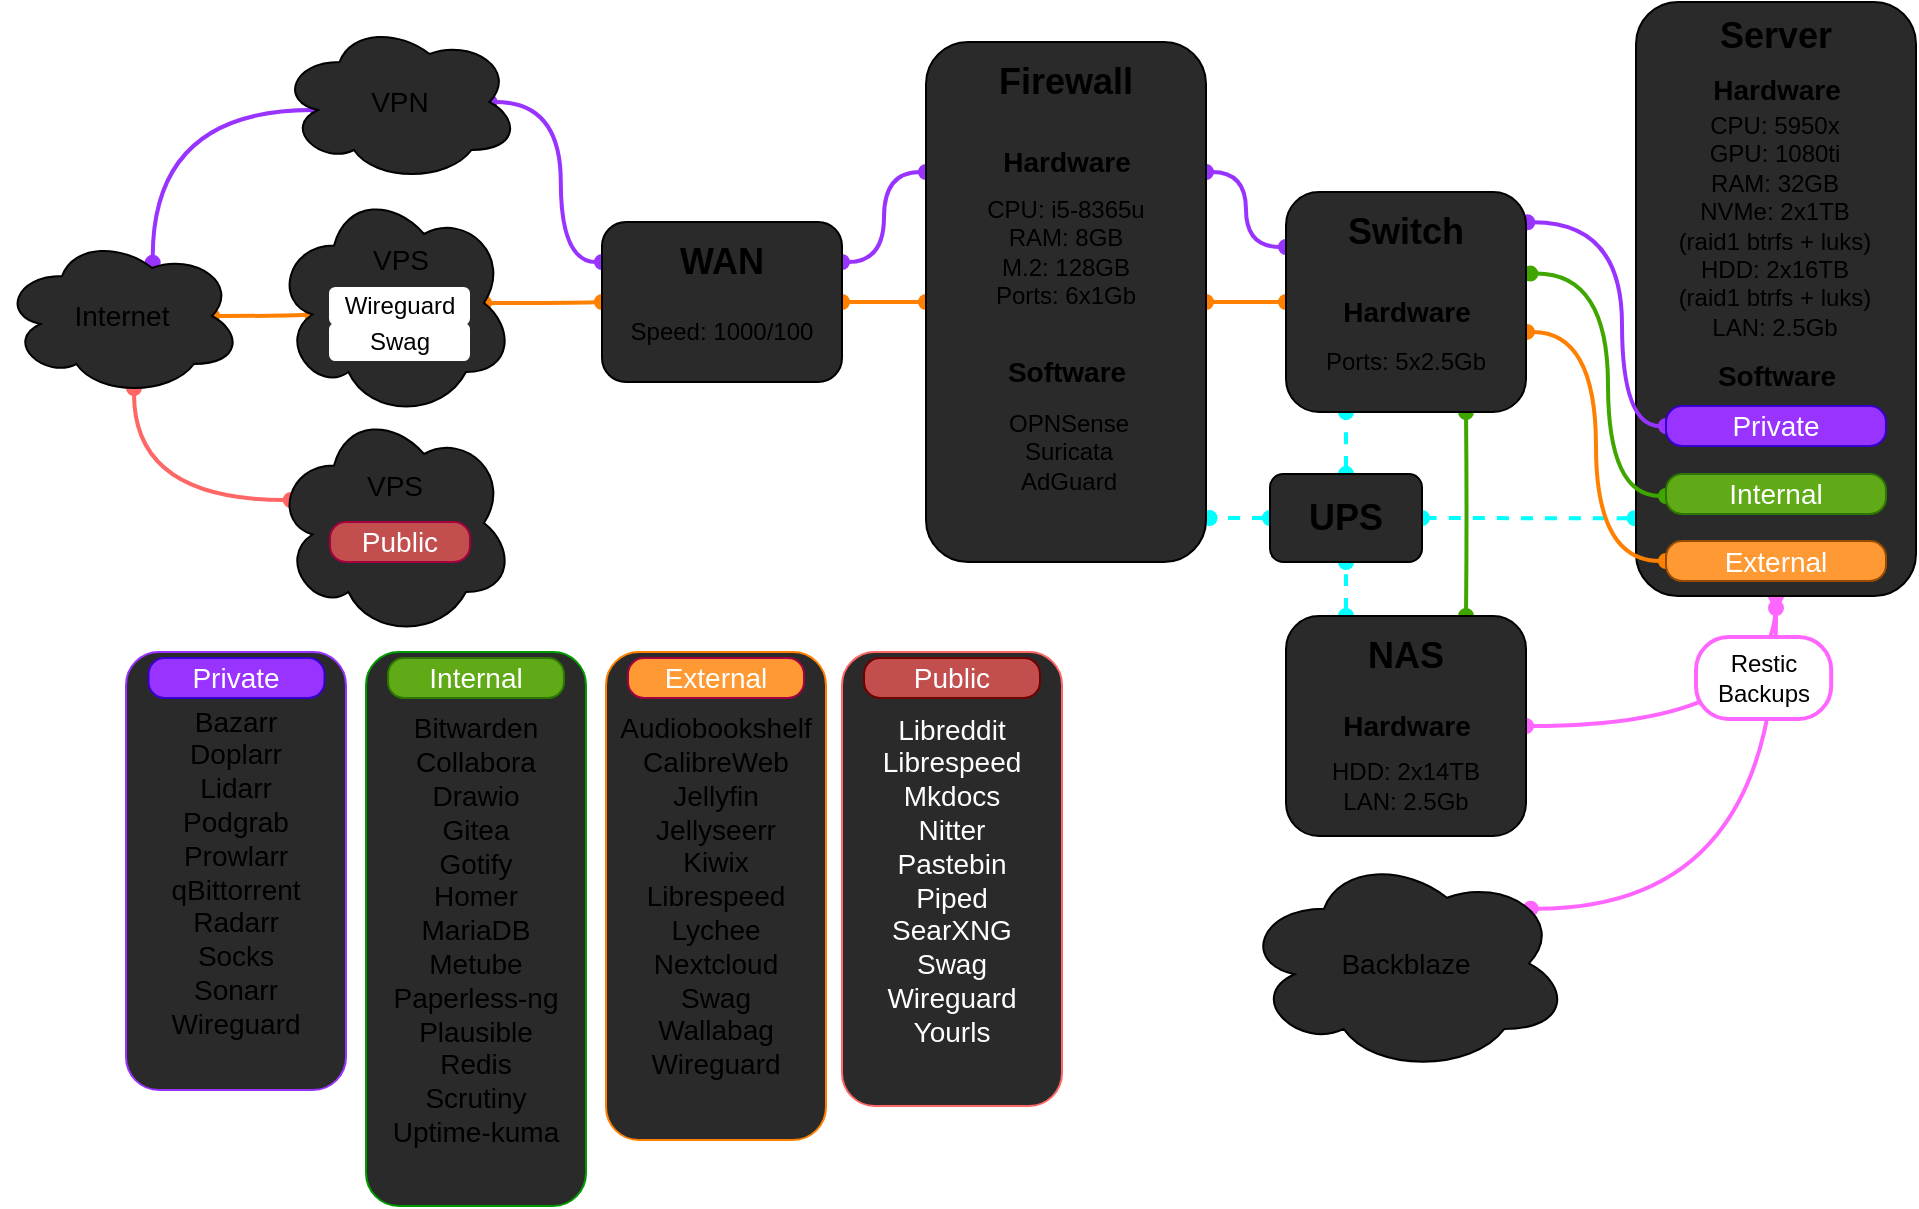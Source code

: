 <mxfile version="16.5.3" type="embed"><diagram id="Vh7ta-_v4MjYHWmh8jMe" name="Page-1"><mxGraphModel dx="1178" dy="581" grid="0" gridSize="10" guides="1" tooltips="1" connect="1" arrows="1" fold="1" page="1" pageScale="1" pageWidth="1100" pageHeight="850" math="0" shadow="0"><root><mxCell id="0"/><mxCell id="1" parent="0"/><mxCell id="111" style="rounded=0;orthogonalLoop=1;jettySize=auto;html=1;entryX=0;entryY=0.25;entryDx=0;entryDy=0;startArrow=oval;startFill=1;strokeWidth=2;fontSize=14;fillColor=#6a00ff;strokeColor=#9933FF;endArrow=oval;endFill=1;exitX=0.875;exitY=0.5;exitDx=0;exitDy=0;exitPerimeter=0;edgeStyle=orthogonalEdgeStyle;curved=1;" parent="1" source="47" target="20" edge="1"><mxGeometry relative="1" as="geometry"><mxPoint x="329" y="138" as="sourcePoint"/><mxPoint x="361.76" y="209.76" as="targetPoint"/></mxGeometry></mxCell><mxCell id="106" style="edgeStyle=orthogonalEdgeStyle;curved=1;rounded=0;orthogonalLoop=1;jettySize=auto;html=1;entryX=0;entryY=0.5;entryDx=0;entryDy=0;startArrow=oval;startFill=1;strokeWidth=2;fontSize=14;endArrow=oval;endFill=1;strokeColor=#FF8000;exitX=0.875;exitY=0.5;exitDx=0;exitDy=0;exitPerimeter=0;" parent="1" source="105" target="20" edge="1"><mxGeometry relative="1" as="geometry"><mxPoint x="411" y="380" as="sourcePoint"/><mxPoint x="453.0" y="380" as="targetPoint"/></mxGeometry></mxCell><mxCell id="107" style="edgeStyle=orthogonalEdgeStyle;curved=1;rounded=0;orthogonalLoop=1;jettySize=auto;html=1;entryX=0.16;entryY=0.55;entryDx=0;entryDy=0;startArrow=oval;startFill=1;strokeWidth=2;fontSize=14;endArrow=oval;endFill=1;strokeColor=#FF8000;exitX=0.875;exitY=0.5;exitDx=0;exitDy=0;exitPerimeter=0;entryPerimeter=0;" parent="1" source="55" target="105" edge="1"><mxGeometry relative="1" as="geometry"><mxPoint x="385" y="392" as="sourcePoint"/><mxPoint x="444.0" y="391.5" as="targetPoint"/></mxGeometry></mxCell><mxCell id="60" style="edgeStyle=orthogonalEdgeStyle;curved=1;rounded=0;orthogonalLoop=1;jettySize=auto;html=1;startArrow=oval;startFill=1;strokeWidth=2;fontSize=14;fillColor=#d80073;strokeColor=#FF6666;endArrow=oval;endFill=1;exitX=0.55;exitY=0.95;exitDx=0;exitDy=0;exitPerimeter=0;entryX=0.07;entryY=0.4;entryDx=0;entryDy=0;entryPerimeter=0;" parent="1" source="55" target="48" edge="1"><mxGeometry relative="1" as="geometry"><Array as="points"><mxPoint x="132" y="410"/></Array><mxPoint x="182" y="405" as="targetPoint"/></mxGeometry></mxCell><mxCell id="105" value="" style="ellipse;shape=cloud;whiteSpace=wrap;html=1;fontSize=14;fillColor=#2A2A2A;" parent="1" vertex="1"><mxGeometry x="202" y="254" width="120" height="115" as="geometry"/></mxCell><mxCell id="101" style="edgeStyle=orthogonalEdgeStyle;curved=1;rounded=0;orthogonalLoop=1;jettySize=auto;html=1;startArrow=oval;startFill=1;strokeWidth=2;fontSize=14;fillColor=#6a00ff;endArrow=oval;endFill=1;entryX=0.5;entryY=1;entryDx=0;entryDy=0;strokeColor=#00FFFF;exitX=0.25;exitY=0;exitDx=0;exitDy=0;dashed=1;" parent="1" source="26" target="83" edge="1"><mxGeometry relative="1" as="geometry"><mxPoint x="724" y="489" as="sourcePoint"/><mxPoint x="748" y="376" as="targetPoint"/></mxGeometry></mxCell><mxCell id="94" style="edgeStyle=orthogonalEdgeStyle;rounded=0;orthogonalLoop=1;jettySize=auto;html=1;startArrow=oval;startFill=1;strokeWidth=2;fontSize=14;fillColor=#d80073;curved=1;entryX=0.5;entryY=1;entryDx=0;entryDy=0;endArrow=oval;endFill=1;exitX=1;exitY=0.5;exitDx=0;exitDy=0;strokeColor=#FF66FF;" parent="1" source="26" target="8" edge="1"><mxGeometry relative="1" as="geometry"><mxPoint x="1025.91" y="629.67" as="sourcePoint"/><mxPoint x="956.03" y="544.25" as="targetPoint"/></mxGeometry></mxCell><mxCell id="95" style="edgeStyle=orthogonalEdgeStyle;rounded=0;orthogonalLoop=1;jettySize=auto;html=1;startArrow=oval;startFill=1;strokeWidth=2;fontSize=14;fillColor=#d80073;curved=1;endArrow=oval;endFill=1;exitX=0.88;exitY=0.25;exitDx=0;exitDy=0;exitPerimeter=0;strokeColor=#FF66FF;" parent="1" source="93" edge="1"><mxGeometry relative="1" as="geometry"><mxPoint x="913" y="551" as="sourcePoint"/><mxPoint x="953" y="464" as="targetPoint"/></mxGeometry></mxCell><mxCell id="91" style="edgeStyle=orthogonalEdgeStyle;curved=1;rounded=0;orthogonalLoop=1;jettySize=auto;html=1;startArrow=oval;startFill=1;strokeWidth=2;fontSize=14;fillColor=#6a00ff;endArrow=oval;endFill=1;exitX=0.5;exitY=0;exitDx=0;exitDy=0;entryX=0.25;entryY=1;entryDx=0;entryDy=0;strokeColor=#00FFFF;dashed=1;" parent="1" source="83" target="14" edge="1"><mxGeometry relative="1" as="geometry"><mxPoint x="723" y="153.0" as="sourcePoint"/><mxPoint x="608" y="191" as="targetPoint"/></mxGeometry></mxCell><mxCell id="90" style="edgeStyle=orthogonalEdgeStyle;curved=1;rounded=0;orthogonalLoop=1;jettySize=auto;html=1;startArrow=oval;startFill=1;strokeWidth=2;fontSize=14;fillColor=#6a00ff;endArrow=oval;endFill=1;exitX=0;exitY=0.5;exitDx=0;exitDy=0;entryX=1.013;entryY=0.916;entryDx=0;entryDy=0;strokeColor=#00FFFF;entryPerimeter=0;dashed=1;" parent="1" source="83" target="2" edge="1"><mxGeometry relative="1" as="geometry"><mxPoint x="698" y="142.049" as="sourcePoint"/><mxPoint x="648" y="115.0" as="targetPoint"/></mxGeometry></mxCell><mxCell id="88" style="edgeStyle=orthogonalEdgeStyle;curved=1;rounded=0;orthogonalLoop=1;jettySize=auto;html=1;startArrow=oval;startFill=1;strokeWidth=2;fontSize=14;fillColor=#6a00ff;endArrow=oval;endFill=1;exitX=-0.005;exitY=0.869;exitDx=0;exitDy=0;exitPerimeter=0;entryX=1;entryY=0.5;entryDx=0;entryDy=0;strokeColor=#00FFFF;dashed=1;" parent="1" source="8" target="83" edge="1"><mxGeometry relative="1" as="geometry"><mxPoint x="902.31" y="211.004" as="sourcePoint"/><mxPoint x="839" y="146" as="targetPoint"/></mxGeometry></mxCell><mxCell id="8" value="" style="rounded=1;whiteSpace=wrap;html=1;fillColor=#2A2A2A;" parent="1" vertex="1"><mxGeometry x="883" y="161" width="140" height="297" as="geometry"/></mxCell><mxCell id="82" style="edgeStyle=orthogonalEdgeStyle;rounded=0;orthogonalLoop=1;jettySize=auto;html=1;startArrow=oval;startFill=1;strokeWidth=2;fontSize=14;fillColor=#d80073;curved=1;entryX=1.004;entryY=0.636;entryDx=0;entryDy=0;endArrow=oval;endFill=1;entryPerimeter=0;exitX=0;exitY=0.5;exitDx=0;exitDy=0;strokeColor=#FF8000;" parent="1" source="81" target="14" edge="1"><mxGeometry relative="1" as="geometry"><mxPoint x="908" y="448" as="sourcePoint"/><mxPoint x="838.12" y="362.58" as="targetPoint"/></mxGeometry></mxCell><mxCell id="54" style="edgeStyle=orthogonalEdgeStyle;curved=1;rounded=0;orthogonalLoop=1;jettySize=auto;html=1;entryX=1;entryY=0.25;entryDx=0;entryDy=0;startArrow=oval;startFill=1;strokeWidth=2;fontSize=14;exitX=0;exitY=0.25;exitDx=0;exitDy=0;fillColor=#6a00ff;strokeColor=#9933FF;endArrow=oval;endFill=1;" parent="1" source="2" target="20" edge="1"><mxGeometry relative="1" as="geometry"/></mxCell><mxCell id="52" style="edgeStyle=orthogonalEdgeStyle;curved=1;rounded=0;orthogonalLoop=1;jettySize=auto;html=1;entryX=1;entryY=0.25;entryDx=0;entryDy=0;startArrow=oval;startFill=1;strokeWidth=2;fontSize=14;exitX=0;exitY=0.25;exitDx=0;exitDy=0;fillColor=#6a00ff;strokeColor=#9933FF;endArrow=oval;endFill=1;" parent="1" source="14" target="2" edge="1"><mxGeometry relative="1" as="geometry"/></mxCell><mxCell id="48" value="" style="ellipse;shape=cloud;whiteSpace=wrap;html=1;fontSize=14;fillColor=#2A2A2A;" parent="1" vertex="1"><mxGeometry x="202" y="364" width="120" height="115" as="geometry"/></mxCell><mxCell id="76" style="edgeStyle=orthogonalEdgeStyle;curved=1;rounded=0;orthogonalLoop=1;jettySize=auto;html=1;startArrow=oval;startFill=1;strokeWidth=2;fontSize=14;endArrow=oval;endFill=1;strokeColor=#FF8000;" parent="1" source="2" target="14" edge="1"><mxGeometry relative="1" as="geometry"/></mxCell><mxCell id="75" style="edgeStyle=orthogonalEdgeStyle;curved=1;rounded=0;orthogonalLoop=1;jettySize=auto;html=1;entryX=0;entryY=0.5;entryDx=0;entryDy=0;startArrow=oval;startFill=1;strokeWidth=2;fontSize=14;endArrow=oval;endFill=1;strokeColor=#FF8000;" parent="1" source="20" target="2" edge="1"><mxGeometry relative="1" as="geometry"/></mxCell><mxCell id="2" value="" style="rounded=1;whiteSpace=wrap;html=1;fillColor=#2A2A2A;" parent="1" vertex="1"><mxGeometry x="528" y="181" width="140" height="260" as="geometry"/></mxCell><mxCell id="42" style="edgeStyle=orthogonalEdgeStyle;rounded=0;orthogonalLoop=1;jettySize=auto;html=1;entryX=0.75;entryY=1;entryDx=0;entryDy=0;startArrow=oval;startFill=1;fontSize=14;curved=1;strokeWidth=2;endArrow=oval;endFill=1;strokeColor=#3FA600;" parent="1" target="14" edge="1"><mxGeometry relative="1" as="geometry"><mxPoint x="798" y="468" as="sourcePoint"/></mxGeometry></mxCell><mxCell id="43" style="edgeStyle=orthogonalEdgeStyle;rounded=0;orthogonalLoop=1;jettySize=auto;html=1;entryX=1.018;entryY=0.371;entryDx=0;entryDy=0;startArrow=oval;startFill=1;fontSize=14;fillColor=#60a917;strokeWidth=2;curved=1;strokeColor=#3FA600;endArrow=oval;endFill=1;entryPerimeter=0;" parent="1" source="38" target="14" edge="1"><mxGeometry relative="1" as="geometry"><Array as="points"><mxPoint x="869" y="408"/><mxPoint x="869" y="297"/></Array></mxGeometry></mxCell><mxCell id="45" style="edgeStyle=orthogonalEdgeStyle;curved=1;rounded=0;orthogonalLoop=1;jettySize=auto;html=1;entryX=1.006;entryY=0.138;entryDx=0;entryDy=0;startArrow=oval;startFill=1;strokeWidth=2;fontSize=14;fillColor=#6a00ff;strokeColor=#9933FF;endArrow=oval;endFill=1;entryPerimeter=0;" parent="1" source="40" target="14" edge="1"><mxGeometry relative="1" as="geometry"><Array as="points"><mxPoint x="876" y="373"/><mxPoint x="876" y="271"/></Array></mxGeometry></mxCell><mxCell id="61" style="rounded=0;orthogonalLoop=1;jettySize=auto;html=1;entryX=0.628;entryY=0.167;entryDx=0;entryDy=0;entryPerimeter=0;startArrow=oval;startFill=1;strokeWidth=2;fontSize=14;exitX=0.16;exitY=0.55;exitDx=0;exitDy=0;exitPerimeter=0;fillColor=#6a00ff;strokeColor=#9933FF;endArrow=oval;endFill=1;edgeStyle=orthogonalEdgeStyle;curved=1;" parent="1" source="47" target="55" edge="1"><mxGeometry relative="1" as="geometry"/></mxCell><mxCell id="26" value="" style="rounded=1;whiteSpace=wrap;html=1;fillColor=#2A2A2A;" parent="1" vertex="1"><mxGeometry x="708" y="468" width="120" height="110" as="geometry"/></mxCell><mxCell id="70" value="&lt;div&gt;Audiobookshelf&lt;br&gt;&lt;/div&gt;&lt;div&gt;CalibreWeb&lt;/div&gt;&lt;div&gt;Jellyfin&lt;/div&gt;&lt;div&gt;Jellyseerr&lt;br&gt;&lt;/div&gt;Kiwix&lt;br&gt;Librespeed&lt;br&gt;Lychee&lt;br&gt;Nextcloud&lt;br&gt;Swag&lt;br&gt;Wallabag&lt;br&gt;Wireguard" style="rounded=1;whiteSpace=wrap;html=1;fontSize=14;strokeColor=#FF8000;fillColor=#2A2A2A;" parent="1" vertex="1"><mxGeometry x="368" y="486" width="110" height="244" as="geometry"/></mxCell><mxCell id="69" value="Bitwarden&lt;br&gt;Collabora&lt;br&gt;Drawio&lt;br&gt;Gitea&lt;br&gt;Gotify&lt;br&gt;Homer&lt;br&gt;MariaDB&lt;br&gt;Metube&lt;br&gt;Paperless-ng&lt;br&gt;Plausible&lt;br&gt;Redis&lt;br&gt;Scrutiny&lt;br&gt;Uptime-kuma" style="rounded=1;whiteSpace=wrap;html=1;fontSize=14;strokeColor=#009900;fillColor=#2A2A2A;" parent="1" vertex="1"><mxGeometry x="248" y="486" width="110" height="277" as="geometry"/></mxCell><mxCell id="67" value="&lt;div&gt;Bazarr&lt;/div&gt;&lt;div&gt;Doplarr&lt;br&gt;&lt;/div&gt;&lt;div&gt;Lidarr&lt;/div&gt;&lt;div&gt;Podgrab&lt;/div&gt;&lt;div&gt;Prowlarr&lt;/div&gt;&lt;div&gt;qBittorrent&lt;/div&gt;&lt;div&gt;Radarr&lt;/div&gt;&lt;div&gt;Socks&lt;br&gt;&lt;/div&gt;&lt;div&gt;Sonarr&lt;/div&gt;&lt;div&gt;Wireguard&lt;/div&gt;" style="rounded=1;whiteSpace=wrap;html=1;fontSize=14;strokeColor=#9933FF;fillColor=#2A2A2A;" parent="1" vertex="1"><mxGeometry x="128" y="486" width="110" height="219" as="geometry"/></mxCell><mxCell id="3" value="Firewall" style="text;html=1;strokeColor=none;fillColor=none;align=center;verticalAlign=middle;whiteSpace=wrap;rounded=0;horizontal=1;fontSize=18;fontStyle=1" parent="1" vertex="1"><mxGeometry x="578" y="191" width="40" height="20" as="geometry"/></mxCell><mxCell id="4" value="CPU: i5-8365u&lt;br&gt;RAM: 8GB&lt;br&gt;M.2: 128GB&lt;br&gt;Ports: 6x1Gb" style="text;html=1;strokeColor=none;fillColor=none;align=center;verticalAlign=middle;whiteSpace=wrap;rounded=0;" parent="1" vertex="1"><mxGeometry x="548" y="251" width="100" height="70" as="geometry"/></mxCell><mxCell id="5" value="OPNSense&lt;br&gt;&lt;div&gt;Suricata&lt;/div&gt;&lt;div&gt;AdGuard&lt;br&gt;&lt;/div&gt;" style="text;html=1;align=center;verticalAlign=middle;resizable=0;points=[];autosize=1;" parent="1" vertex="1"><mxGeometry x="563.5" y="363" width="70" height="46" as="geometry"/></mxCell><mxCell id="6" value="Hardware" style="text;html=1;align=center;verticalAlign=middle;resizable=0;points=[];autosize=1;fontSize=14;fontStyle=1" parent="1" vertex="1"><mxGeometry x="558" y="231" width="80" height="20" as="geometry"/></mxCell><mxCell id="7" value="Software" style="text;html=1;align=center;verticalAlign=middle;resizable=0;points=[];autosize=1;fontSize=14;fontStyle=1" parent="1" vertex="1"><mxGeometry x="563" y="336" width="70" height="20" as="geometry"/></mxCell><mxCell id="9" value="Server" style="text;html=1;strokeColor=none;fillColor=none;align=center;verticalAlign=middle;whiteSpace=wrap;rounded=0;horizontal=1;fontSize=18;fontStyle=1" parent="1" vertex="1"><mxGeometry x="933" y="168" width="40" height="20" as="geometry"/></mxCell><mxCell id="10" value="CPU: 5950x&lt;br&gt;GPU: 1080ti&lt;br&gt;RAM: 32GB&lt;br&gt;NVMe: 2x1TB&lt;br&gt;(raid1 btrfs + luks)&lt;br&gt;&lt;div&gt;HDD: 2x16TB&lt;/div&gt;&lt;div&gt;(raid1 btrfs + luks)&lt;br&gt;&lt;/div&gt;LAN: 2.5Gb" style="text;html=1;strokeColor=none;fillColor=none;align=center;verticalAlign=middle;whiteSpace=wrap;rounded=0;" parent="1" vertex="1"><mxGeometry x="889" y="228" width="127" height="90" as="geometry"/></mxCell><mxCell id="12" value="Hardware" style="text;html=1;align=center;verticalAlign=middle;resizable=0;points=[];autosize=1;fontSize=14;fontStyle=1" parent="1" vertex="1"><mxGeometry x="913" y="195" width="80" height="20" as="geometry"/></mxCell><mxCell id="13" value="Software" style="text;html=1;align=center;verticalAlign=middle;resizable=0;points=[];autosize=1;fontSize=14;fontStyle=1" parent="1" vertex="1"><mxGeometry x="917.5" y="338" width="70" height="20" as="geometry"/></mxCell><mxCell id="14" value="" style="rounded=1;whiteSpace=wrap;html=1;fillColor=#2A2A2A;" parent="1" vertex="1"><mxGeometry x="708" y="256" width="120" height="110" as="geometry"/></mxCell><mxCell id="15" value="Switch" style="text;html=1;strokeColor=none;fillColor=none;align=center;verticalAlign=middle;whiteSpace=wrap;rounded=0;horizontal=1;fontSize=18;fontStyle=1" parent="1" vertex="1"><mxGeometry x="748" y="266" width="40" height="20" as="geometry"/></mxCell><mxCell id="16" value="Ports: 5x2.5Gb" style="text;html=1;strokeColor=none;fillColor=none;align=center;verticalAlign=middle;whiteSpace=wrap;rounded=0;" parent="1" vertex="1"><mxGeometry x="718" y="326" width="100" height="30" as="geometry"/></mxCell><mxCell id="18" value="Hardware" style="text;html=1;align=center;verticalAlign=middle;resizable=0;points=[];autosize=1;fontSize=14;fontStyle=1" parent="1" vertex="1"><mxGeometry x="728" y="306" width="80" height="20" as="geometry"/></mxCell><mxCell id="20" value="" style="rounded=1;whiteSpace=wrap;html=1;fillColor=#2A2A2A;" parent="1" vertex="1"><mxGeometry x="366" y="271" width="120" height="80" as="geometry"/></mxCell><mxCell id="21" value="WAN" style="text;html=1;strokeColor=none;fillColor=none;align=center;verticalAlign=middle;whiteSpace=wrap;rounded=0;horizontal=1;fontSize=18;fontStyle=1" parent="1" vertex="1"><mxGeometry x="406" y="281" width="40" height="20" as="geometry"/></mxCell><mxCell id="22" value="Speed: 1000/100" style="text;html=1;strokeColor=none;fillColor=none;align=center;verticalAlign=middle;whiteSpace=wrap;rounded=0;" parent="1" vertex="1"><mxGeometry x="376" y="311" width="100" height="30" as="geometry"/></mxCell><mxCell id="25" style="edgeStyle=orthogonalEdgeStyle;rounded=0;orthogonalLoop=1;jettySize=auto;html=1;exitX=0.5;exitY=1;exitDx=0;exitDy=0;fontSize=14;" parent="1" edge="1"><mxGeometry relative="1" as="geometry"><mxPoint x="598" y="431" as="sourcePoint"/><mxPoint x="598" y="431" as="targetPoint"/></mxGeometry></mxCell><mxCell id="27" value="NAS" style="text;html=1;strokeColor=none;fillColor=none;align=center;verticalAlign=middle;whiteSpace=wrap;rounded=0;horizontal=1;fontSize=18;fontStyle=1" parent="1" vertex="1"><mxGeometry x="748" y="478" width="40" height="20" as="geometry"/></mxCell><mxCell id="28" value="HDD: 2x14TB&lt;br&gt;LAN: 2.5Gb" style="text;html=1;strokeColor=none;fillColor=none;align=center;verticalAlign=middle;whiteSpace=wrap;rounded=0;" parent="1" vertex="1"><mxGeometry x="718" y="538" width="100" height="30" as="geometry"/></mxCell><mxCell id="30" value="Hardware" style="text;html=1;align=center;verticalAlign=middle;resizable=0;points=[];autosize=1;fontSize=14;fontStyle=1" parent="1" vertex="1"><mxGeometry x="728" y="513" width="80" height="20" as="geometry"/></mxCell><mxCell id="38" value="Internal" style="rounded=1;whiteSpace=wrap;html=1;fontSize=14;fillColor=#60a917;strokeColor=#2D7600;fontColor=#ffffff;arcSize=40;" parent="1" vertex="1"><mxGeometry x="898" y="397" width="110" height="20" as="geometry"/></mxCell><mxCell id="40" value="Private" style="rounded=1;whiteSpace=wrap;html=1;fontSize=14;strokeColor=#3700CC;fontColor=#ffffff;fillColor=#9933FF;arcSize=40;" parent="1" vertex="1"><mxGeometry x="898" y="363" width="110" height="20" as="geometry"/></mxCell><mxCell id="47" value="VPN" style="ellipse;shape=cloud;whiteSpace=wrap;html=1;fontSize=14;fillColor=#2A2A2A;" parent="1" vertex="1"><mxGeometry x="204.75" y="171" width="120" height="80" as="geometry"/></mxCell><mxCell id="55" value="Internet" style="ellipse;shape=cloud;whiteSpace=wrap;html=1;fontSize=14;fillColor=#2A2A2A;" parent="1" vertex="1"><mxGeometry x="66" y="278" width="120" height="80" as="geometry"/></mxCell><mxCell id="63" value="Private" style="rounded=1;whiteSpace=wrap;html=1;fontSize=14;strokeColor=#3700CC;fontColor=#ffffff;fillColor=#9933FF;arcSize=40;" parent="1" vertex="1"><mxGeometry x="139.25" y="489" width="88" height="20" as="geometry"/></mxCell><mxCell id="64" value="Internal" style="rounded=1;whiteSpace=wrap;html=1;fontSize=14;fillColor=#60a917;strokeColor=#2D7600;fontColor=#ffffff;arcSize=40;" parent="1" vertex="1"><mxGeometry x="259" y="489" width="88" height="20" as="geometry"/></mxCell><mxCell id="66" value="External" style="rounded=1;whiteSpace=wrap;html=1;fontSize=14;strokeColor=#A50040;fontColor=#ffffff;fillColor=#FF9933;arcSize=40;" parent="1" vertex="1"><mxGeometry x="379" y="489" width="88" height="20" as="geometry"/></mxCell><mxCell id="71" value="VPS" style="text;html=1;align=center;verticalAlign=middle;resizable=0;points=[];autosize=1;fontSize=14;" parent="1" vertex="1"><mxGeometry x="245.75" y="279" width="38" height="21" as="geometry"/></mxCell><mxCell id="72" value="Wireguard" style="rounded=1;whiteSpace=wrap;html=1;fontSize=12;strokeColor=#FFFFFF;" parent="1" vertex="1"><mxGeometry x="230" y="304" width="69.5" height="18" as="geometry"/></mxCell><mxCell id="77" value="Swag" style="rounded=1;whiteSpace=wrap;html=1;fontSize=12;strokeColor=#FFFFFF;" parent="1" vertex="1"><mxGeometry x="230" y="322" width="69.5" height="18" as="geometry"/></mxCell><mxCell id="78" value="Libreddit&lt;br&gt;Librespeed&lt;br&gt;Mkdocs&lt;br&gt;Nitter&lt;br&gt;Pastebin&lt;br&gt;&lt;div&gt;Piped&lt;/div&gt;&lt;div&gt;SearXNG&lt;br&gt;&lt;/div&gt;Swag&lt;br&gt;&lt;div&gt;Wireguard&lt;/div&gt;&lt;div&gt;Yourls&lt;br&gt;&lt;/div&gt;" style="rounded=1;whiteSpace=wrap;html=1;fontSize=14;fontColor=#ffffff;strokeColor=#FF6666;fillColor=#2A2A2A;" parent="1" vertex="1"><mxGeometry x="486" y="486" width="110" height="227" as="geometry"/></mxCell><mxCell id="79" value="Public" style="rounded=1;whiteSpace=wrap;html=1;fontSize=14;strokeColor=#6F0000;fontColor=#ffffff;fillColor=#C24E4E;glass=0;shadow=0;sketch=0;arcSize=40;" parent="1" vertex="1"><mxGeometry x="497" y="489" width="88" height="20" as="geometry"/></mxCell><mxCell id="81" value="External" style="rounded=1;whiteSpace=wrap;html=1;fontSize=14;fontColor=#ffffff;strokeColor=#994C00;fillColor=#FF9933;arcSize=40;" parent="1" vertex="1"><mxGeometry x="898" y="430.5" width="110" height="20" as="geometry"/></mxCell><mxCell id="83" value="" style="rounded=1;whiteSpace=wrap;html=1;fillColor=#2A2A2A;" parent="1" vertex="1"><mxGeometry x="700" y="397" width="76" height="44" as="geometry"/></mxCell><mxCell id="84" value="UPS" style="text;html=1;strokeColor=none;fillColor=none;align=center;verticalAlign=middle;whiteSpace=wrap;rounded=0;horizontal=1;fontSize=18;fontStyle=1" parent="1" vertex="1"><mxGeometry x="718" y="409" width="40" height="20" as="geometry"/></mxCell><mxCell id="93" value="Backblaze" style="ellipse;shape=cloud;whiteSpace=wrap;html=1;fontSize=14;fillColor=#2A2A2A;" parent="1" vertex="1"><mxGeometry x="686" y="587" width="164" height="109.33" as="geometry"/></mxCell><mxCell id="102" value="&lt;div&gt;Restic&lt;/div&gt;&lt;div&gt;Backups&lt;br&gt;&lt;/div&gt;" style="whiteSpace=wrap;html=1;rounded=1;shadow=0;glass=0;sketch=0;strokeColor=#FF66FF;connectable=0;strokeWidth=2;arcSize=40;" parent="1" vertex="1"><mxGeometry x="913" y="478.5" width="67.59" height="41" as="geometry"/></mxCell><mxCell id="104" value="VPS" style="text;html=1;align=center;verticalAlign=middle;resizable=0;points=[];autosize=1;fontSize=14;" parent="1" vertex="1"><mxGeometry x="243" y="392.5" width="38" height="21" as="geometry"/></mxCell><mxCell id="108" value="Public" style="rounded=1;whiteSpace=wrap;html=1;fontSize=14;strokeColor=#A50040;fontColor=#ffffff;fillColor=#C24E4E;arcSize=40;" parent="1" vertex="1"><mxGeometry x="230" y="421" width="70" height="20" as="geometry"/></mxCell></root></mxGraphModel></diagram></mxfile>